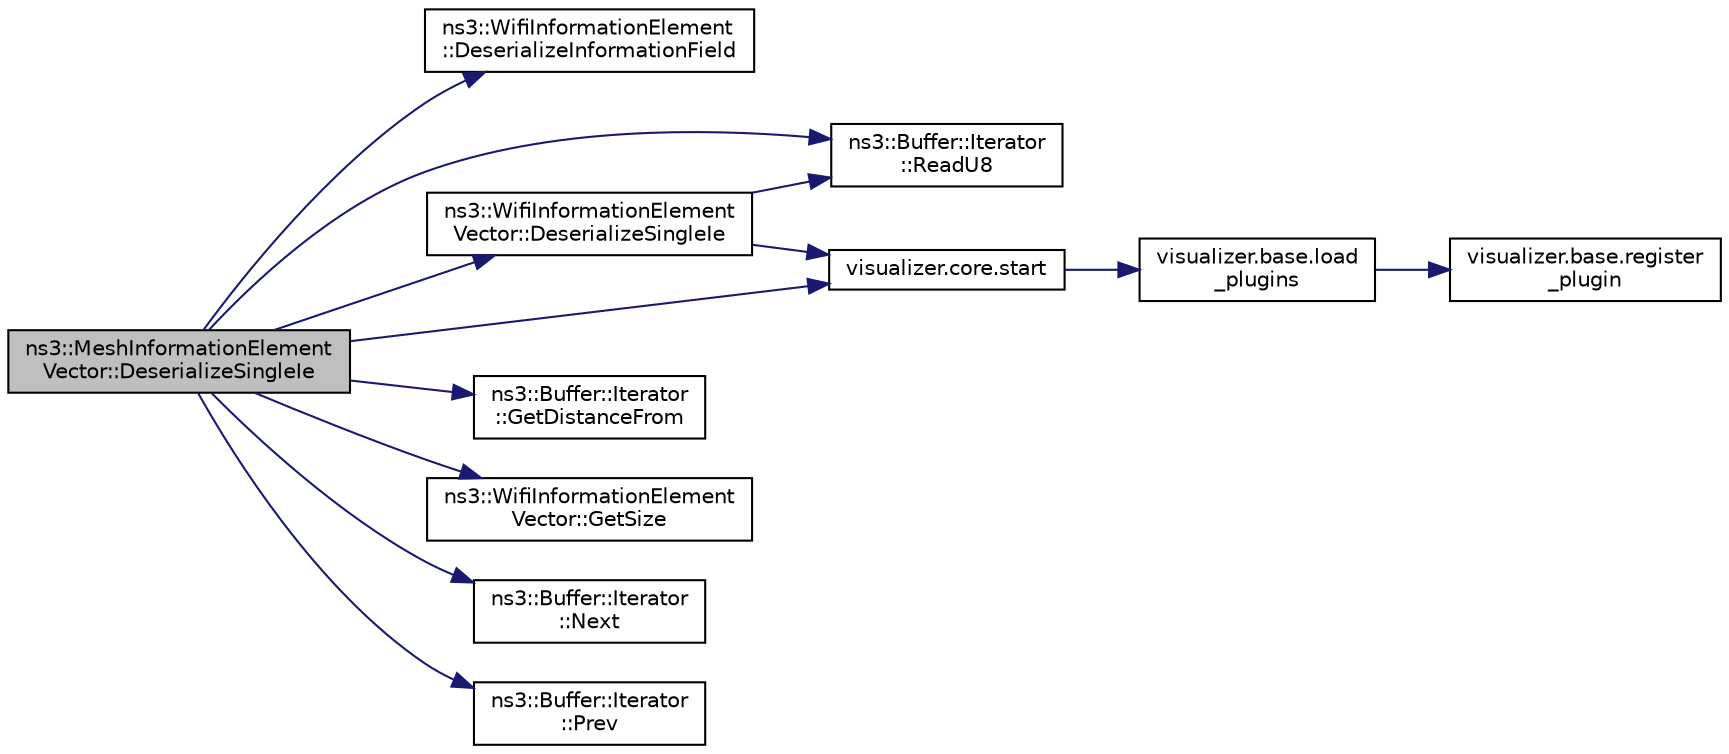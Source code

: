 digraph "ns3::MeshInformationElementVector::DeserializeSingleIe"
{
 // LATEX_PDF_SIZE
  edge [fontname="Helvetica",fontsize="10",labelfontname="Helvetica",labelfontsize="10"];
  node [fontname="Helvetica",fontsize="10",shape=record];
  rankdir="LR";
  Node1 [label="ns3::MeshInformationElement\lVector::DeserializeSingleIe",height=0.2,width=0.4,color="black", fillcolor="grey75", style="filled", fontcolor="black",tooltip="Needed when you try to deserialize a lonely IE inside other header."];
  Node1 -> Node2 [color="midnightblue",fontsize="10",style="solid",fontname="Helvetica"];
  Node2 [label="ns3::WifiInformationElement\l::DeserializeInformationField",height=0.2,width=0.4,color="black", fillcolor="white", style="filled",URL="$classns3_1_1_wifi_information_element.html#a92135cae0f188d7d8f6c30d9f4becd82",tooltip="Deserialize information (i.e., the body of the IE, not including the Element ID and length octets)"];
  Node1 -> Node3 [color="midnightblue",fontsize="10",style="solid",fontname="Helvetica"];
  Node3 [label="ns3::WifiInformationElement\lVector::DeserializeSingleIe",height=0.2,width=0.4,color="black", fillcolor="white", style="filled",URL="$classns3_1_1_wifi_information_element_vector.html#a32022e208d24117b6f8ef243d92550e0",tooltip="Needed when you try to deserialize a lonely IE inside other header."];
  Node3 -> Node4 [color="midnightblue",fontsize="10",style="solid",fontname="Helvetica"];
  Node4 [label="ns3::Buffer::Iterator\l::ReadU8",height=0.2,width=0.4,color="black", fillcolor="white", style="filled",URL="$classns3_1_1_buffer_1_1_iterator.html#a7d7d5299e27ecf41aef37e315984ad5a",tooltip=" "];
  Node3 -> Node5 [color="midnightblue",fontsize="10",style="solid",fontname="Helvetica"];
  Node5 [label="visualizer.core.start",height=0.2,width=0.4,color="black", fillcolor="white", style="filled",URL="$namespacevisualizer_1_1core.html#a2a35e5d8a34af358b508dac8635754e0",tooltip=" "];
  Node5 -> Node6 [color="midnightblue",fontsize="10",style="solid",fontname="Helvetica"];
  Node6 [label="visualizer.base.load\l_plugins",height=0.2,width=0.4,color="black", fillcolor="white", style="filled",URL="$namespacevisualizer_1_1base.html#ad171497a5ff1afe0a73bedaebf35448f",tooltip=" "];
  Node6 -> Node7 [color="midnightblue",fontsize="10",style="solid",fontname="Helvetica"];
  Node7 [label="visualizer.base.register\l_plugin",height=0.2,width=0.4,color="black", fillcolor="white", style="filled",URL="$namespacevisualizer_1_1base.html#a6b0ffcff1e17ec4027496f50177e5b9e",tooltip=" "];
  Node1 -> Node8 [color="midnightblue",fontsize="10",style="solid",fontname="Helvetica"];
  Node8 [label="ns3::Buffer::Iterator\l::GetDistanceFrom",height=0.2,width=0.4,color="black", fillcolor="white", style="filled",URL="$classns3_1_1_buffer_1_1_iterator.html#ace7ff52d4837c087ba47bc246ea3df64",tooltip=" "];
  Node1 -> Node9 [color="midnightblue",fontsize="10",style="solid",fontname="Helvetica"];
  Node9 [label="ns3::WifiInformationElement\lVector::GetSize",height=0.2,width=0.4,color="black", fillcolor="white", style="filled",URL="$classns3_1_1_wifi_information_element_vector.html#a70d4f2b5ea899941a8a97efa3e81e51b",tooltip="Current number of bytes."];
  Node1 -> Node10 [color="midnightblue",fontsize="10",style="solid",fontname="Helvetica"];
  Node10 [label="ns3::Buffer::Iterator\l::Next",height=0.2,width=0.4,color="black", fillcolor="white", style="filled",URL="$classns3_1_1_buffer_1_1_iterator.html#a5eaa564bdc98d063b7e94b1768aeed6b",tooltip="go forward by one byte"];
  Node1 -> Node11 [color="midnightblue",fontsize="10",style="solid",fontname="Helvetica"];
  Node11 [label="ns3::Buffer::Iterator\l::Prev",height=0.2,width=0.4,color="black", fillcolor="white", style="filled",URL="$classns3_1_1_buffer_1_1_iterator.html#a9913fb3b506a9f6efe46060531f051d8",tooltip="go backward by one byte"];
  Node1 -> Node4 [color="midnightblue",fontsize="10",style="solid",fontname="Helvetica"];
  Node1 -> Node5 [color="midnightblue",fontsize="10",style="solid",fontname="Helvetica"];
}

